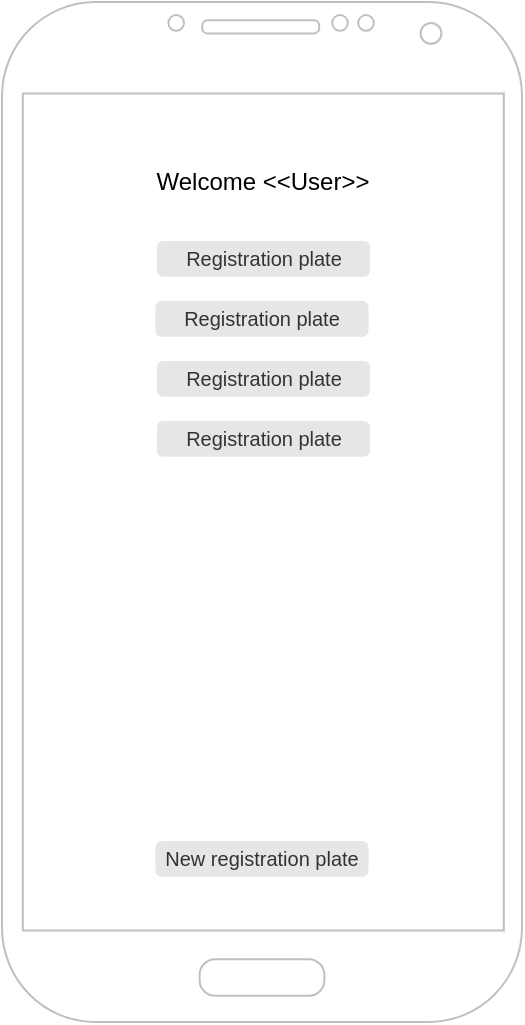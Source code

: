 <mxfile>
    <diagram id="NtZeRmcznUJN7E4E8FfG" name="Page-1">
        <mxGraphModel dx="1001" dy="603" grid="1" gridSize="10" guides="1" tooltips="1" connect="1" arrows="1" fold="1" page="1" pageScale="1" pageWidth="827" pageHeight="1169" math="0" shadow="0">
            <root>
                <mxCell id="0"/>
                <mxCell id="1" parent="0"/>
                <mxCell id="2" value="" style="verticalLabelPosition=bottom;verticalAlign=top;html=1;shadow=0;dashed=0;strokeWidth=1;shape=mxgraph.android.phone2;strokeColor=#c0c0c0;" vertex="1" parent="1">
                    <mxGeometry x="70" y="50" width="260" height="510" as="geometry"/>
                </mxCell>
                <mxCell id="3" value="Welcome &amp;lt;&amp;lt;User&amp;gt;&amp;gt;" style="text;html=1;align=center;verticalAlign=middle;resizable=0;points=[];autosize=1;strokeColor=none;fillColor=none;" vertex="1" parent="1">
                    <mxGeometry x="135" y="125" width="130" height="30" as="geometry"/>
                </mxCell>
                <mxCell id="4" value="Registration plate" style="rounded=1;html=1;shadow=0;dashed=0;whiteSpace=wrap;fontSize=10;fillColor=#E6E6E6;align=center;strokeColor=#E6E6E6;fontColor=#333333;" vertex="1" parent="1">
                    <mxGeometry x="148" y="170" width="105.5" height="16.88" as="geometry"/>
                </mxCell>
                <mxCell id="5" value="Registration plate" style="rounded=1;html=1;shadow=0;dashed=0;whiteSpace=wrap;fontSize=10;fillColor=#E6E6E6;align=center;strokeColor=#E6E6E6;fontColor=#333333;" vertex="1" parent="1">
                    <mxGeometry x="148" y="230" width="105.5" height="16.88" as="geometry"/>
                </mxCell>
                <mxCell id="6" value="Registration plate" style="rounded=1;html=1;shadow=0;dashed=0;whiteSpace=wrap;fontSize=10;fillColor=#E6E6E6;align=center;strokeColor=#E6E6E6;fontColor=#333333;" vertex="1" parent="1">
                    <mxGeometry x="147.25" y="200" width="105.5" height="16.88" as="geometry"/>
                </mxCell>
                <mxCell id="7" value="Registration plate" style="rounded=1;html=1;shadow=0;dashed=0;whiteSpace=wrap;fontSize=10;fillColor=#E6E6E6;align=center;strokeColor=#E6E6E6;fontColor=#333333;" vertex="1" parent="1">
                    <mxGeometry x="148" y="260" width="105.5" height="16.88" as="geometry"/>
                </mxCell>
                <mxCell id="9" value="New registration plate" style="rounded=1;html=1;shadow=0;dashed=0;whiteSpace=wrap;fontSize=10;fillColor=#E6E6E6;align=center;strokeColor=#E6E6E6;fontColor=#333333;" vertex="1" parent="1">
                    <mxGeometry x="147.25" y="470" width="105.5" height="16.88" as="geometry"/>
                </mxCell>
            </root>
        </mxGraphModel>
    </diagram>
</mxfile>